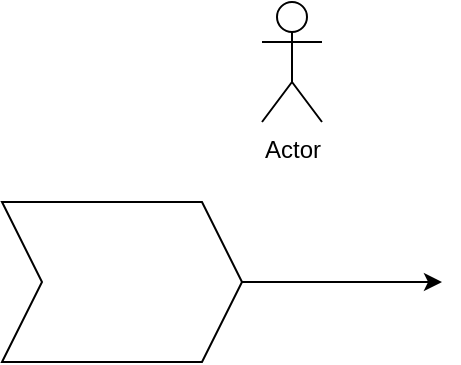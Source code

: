 <mxfile version="13.0.1" type="github"><diagram id="R8VHSkcBJLDsIBPEUhLg" name="Page-1"><mxGraphModel dx="782" dy="438" grid="1" gridSize="10" guides="1" tooltips="1" connect="1" arrows="1" fold="1" page="1" pageScale="1" pageWidth="827" pageHeight="1169" math="0" shadow="0"><root><mxCell id="0"/><mxCell id="1" parent="0"/><mxCell id="KKT97CuVi809LOTr8kpF-3" value="" style="edgeStyle=orthogonalEdgeStyle;rounded=0;orthogonalLoop=1;jettySize=auto;html=1;" parent="1" source="KKT97CuVi809LOTr8kpF-1" edge="1"><mxGeometry relative="1" as="geometry"><mxPoint x="290" y="210" as="targetPoint"/></mxGeometry></mxCell><mxCell id="KKT97CuVi809LOTr8kpF-1" value="" style="shape=step;perimeter=stepPerimeter;whiteSpace=wrap;html=1;fixedSize=1;" parent="1" vertex="1"><mxGeometry x="70" y="170" width="120" height="80" as="geometry"/></mxCell><mxCell id="KKT97CuVi809LOTr8kpF-4" value="Actor" style="shape=umlActor;verticalLabelPosition=bottom;labelBackgroundColor=#ffffff;verticalAlign=top;html=1;outlineConnect=0;" parent="1" vertex="1"><mxGeometry x="200" y="70" width="30" height="60" as="geometry"/></mxCell></root></mxGraphModel></diagram></mxfile>